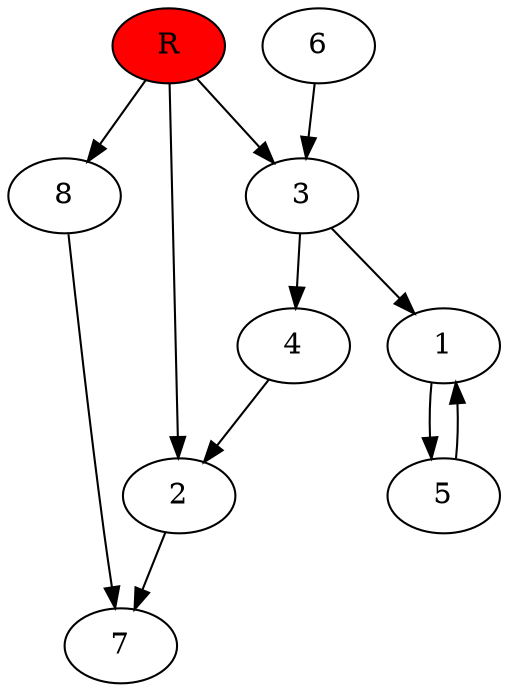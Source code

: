 digraph prb17667 {
	1
	2
	3
	4
	5
	6
	7
	8
	R [fillcolor="#ff0000" style=filled]
	1 -> 5
	2 -> 7
	3 -> 1
	3 -> 4
	4 -> 2
	5 -> 1
	6 -> 3
	8 -> 7
	R -> 2
	R -> 3
	R -> 8
}
